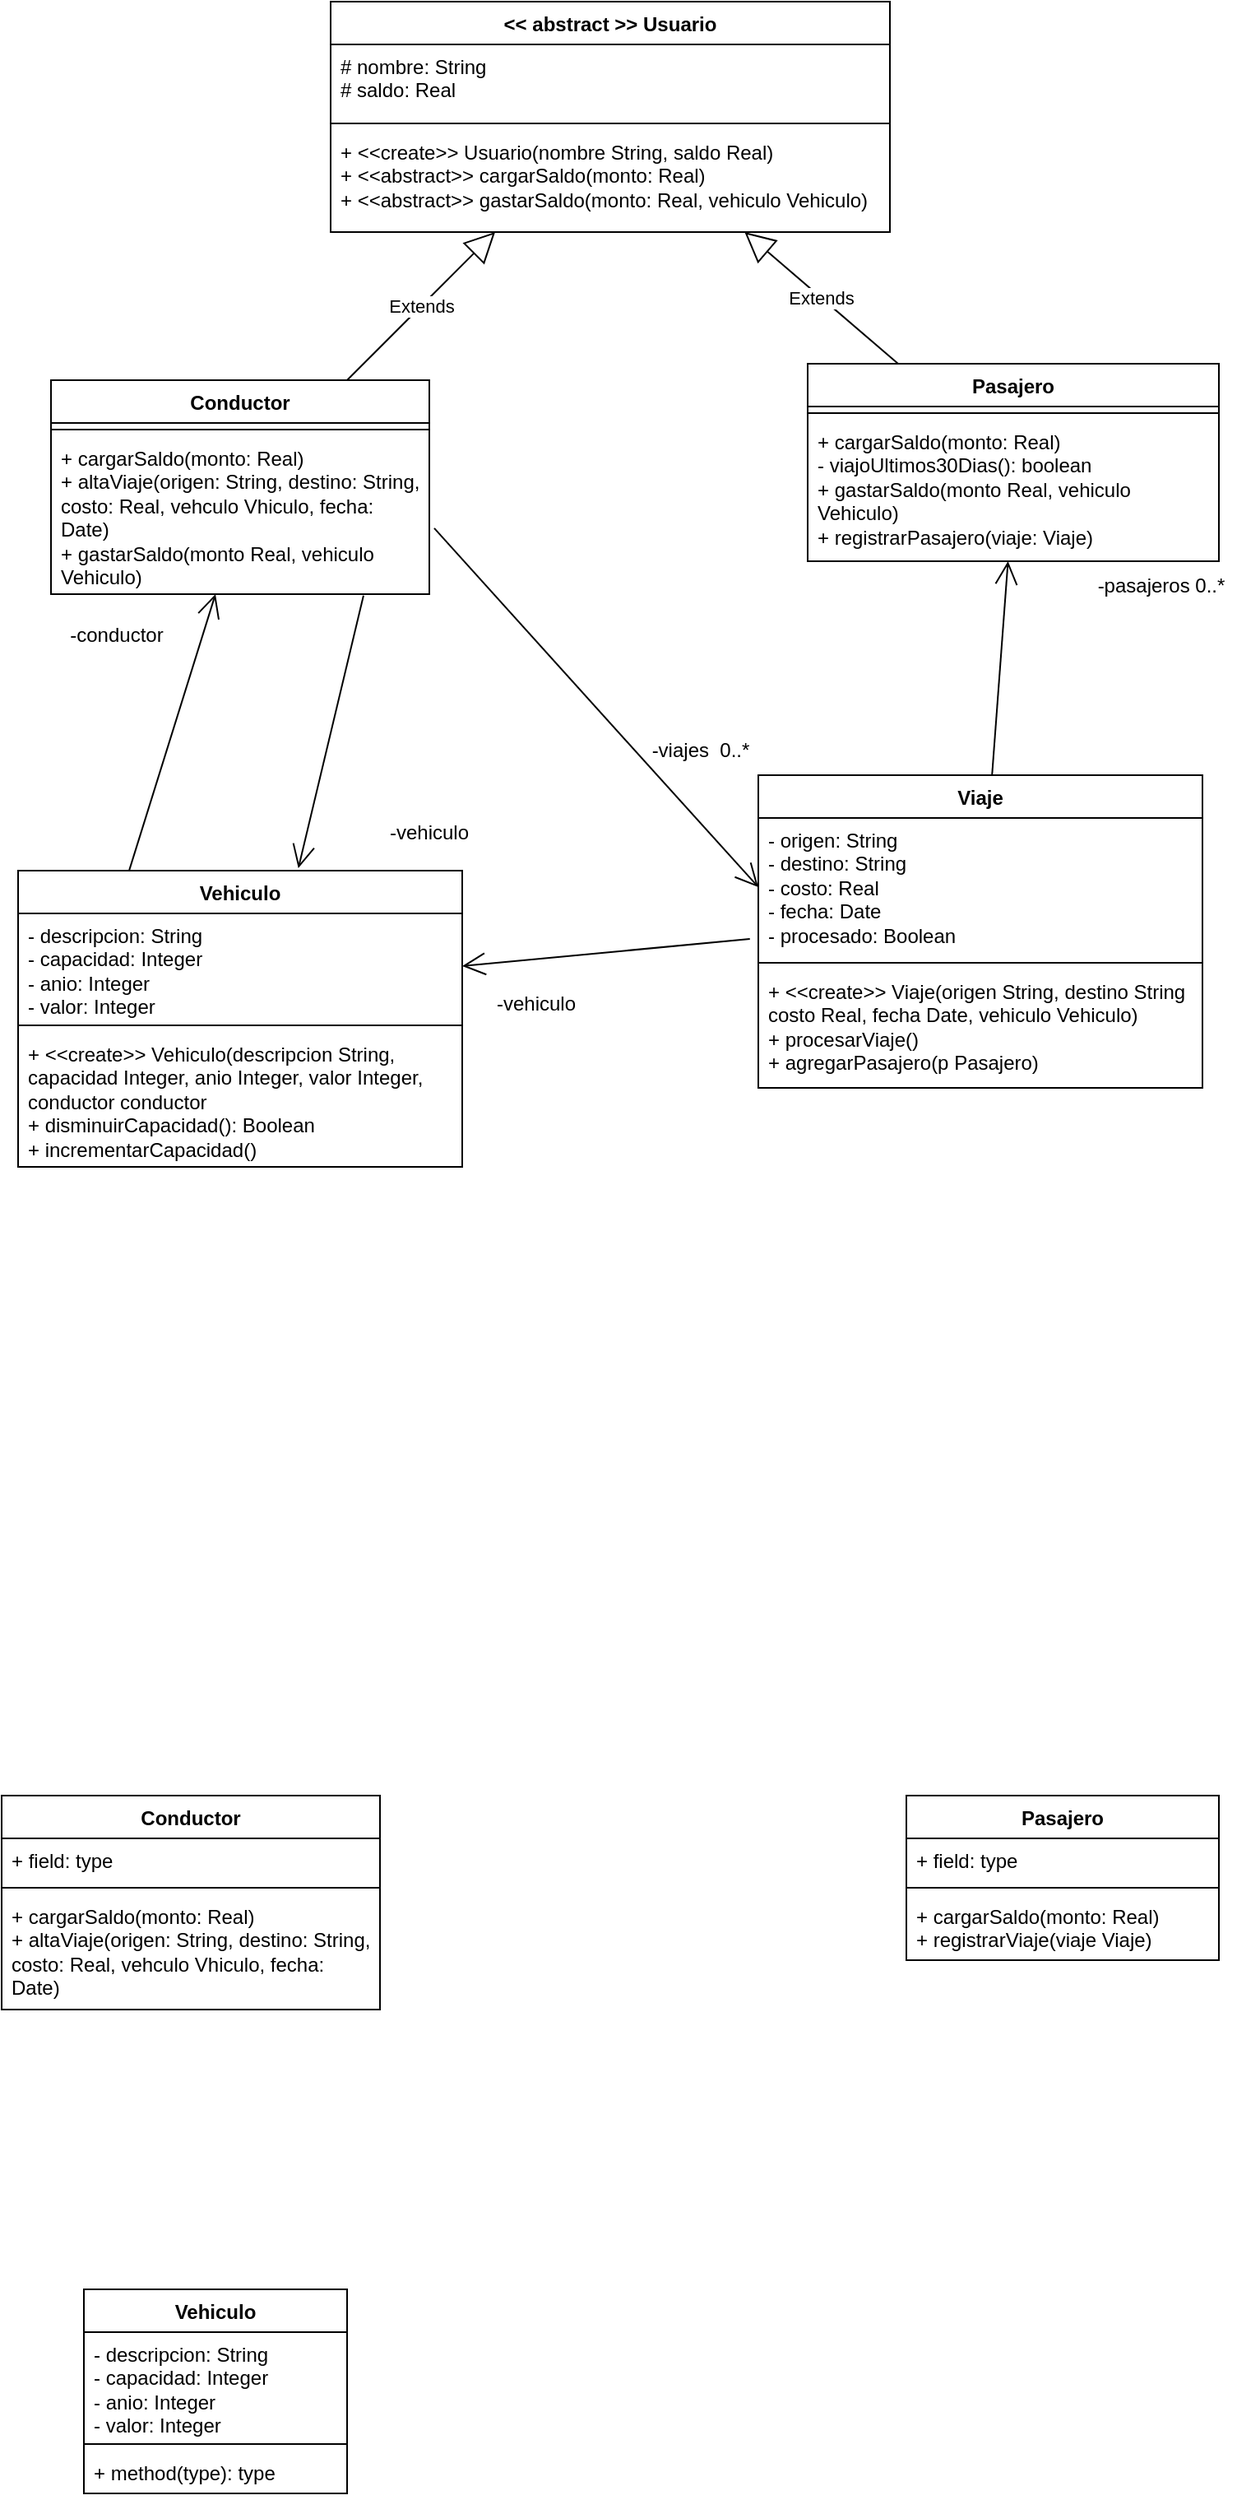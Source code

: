 <mxfile version="22.0.2" type="device">
  <diagram name="Página-1" id="4lRt9NVXJt5lLxU6CuSi">
    <mxGraphModel dx="1418" dy="1967" grid="1" gridSize="10" guides="1" tooltips="1" connect="1" arrows="1" fold="1" page="1" pageScale="1" pageWidth="827" pageHeight="1169" math="0" shadow="0">
      <root>
        <mxCell id="0" />
        <mxCell id="1" parent="0" />
        <mxCell id="7y21PCr8Px7Q1JNMyYst-1" value="&amp;lt;&amp;lt; abstract &amp;gt;&amp;gt; Usuario" style="swimlane;fontStyle=1;align=center;verticalAlign=top;childLayout=stackLayout;horizontal=1;startSize=26;horizontalStack=0;resizeParent=1;resizeParentMax=0;resizeLast=0;collapsible=1;marginBottom=0;whiteSpace=wrap;html=1;" parent="1" vertex="1">
          <mxGeometry x="220" y="-20" width="340" height="140" as="geometry" />
        </mxCell>
        <mxCell id="7y21PCr8Px7Q1JNMyYst-2" value="# nombre: String&lt;br&gt;# saldo: Real" style="text;strokeColor=none;fillColor=none;align=left;verticalAlign=top;spacingLeft=4;spacingRight=4;overflow=hidden;rotatable=0;points=[[0,0.5],[1,0.5]];portConstraint=eastwest;whiteSpace=wrap;html=1;" parent="7y21PCr8Px7Q1JNMyYst-1" vertex="1">
          <mxGeometry y="26" width="340" height="44" as="geometry" />
        </mxCell>
        <mxCell id="7y21PCr8Px7Q1JNMyYst-3" value="" style="line;strokeWidth=1;fillColor=none;align=left;verticalAlign=middle;spacingTop=-1;spacingLeft=3;spacingRight=3;rotatable=0;labelPosition=right;points=[];portConstraint=eastwest;strokeColor=inherit;" parent="7y21PCr8Px7Q1JNMyYst-1" vertex="1">
          <mxGeometry y="70" width="340" height="8" as="geometry" />
        </mxCell>
        <mxCell id="7y21PCr8Px7Q1JNMyYst-4" value="+ &amp;lt;&amp;lt;create&amp;gt;&amp;gt; Usuario(nombre String, saldo Real)&lt;br&gt;+ &amp;lt;&amp;lt;abstract&amp;gt;&amp;gt; cargarSaldo(monto: Real)&lt;br&gt;+ &amp;lt;&amp;lt;abstract&amp;gt;&amp;gt; gastarSaldo(monto: Real, vehiculo Vehiculo)" style="text;strokeColor=none;fillColor=none;align=left;verticalAlign=top;spacingLeft=4;spacingRight=4;overflow=hidden;rotatable=0;points=[[0,0.5],[1,0.5]];portConstraint=eastwest;whiteSpace=wrap;html=1;" parent="7y21PCr8Px7Q1JNMyYst-1" vertex="1">
          <mxGeometry y="78" width="340" height="62" as="geometry" />
        </mxCell>
        <mxCell id="7y21PCr8Px7Q1JNMyYst-5" value="Pasajero" style="swimlane;fontStyle=1;align=center;verticalAlign=top;childLayout=stackLayout;horizontal=1;startSize=26;horizontalStack=0;resizeParent=1;resizeParentMax=0;resizeLast=0;collapsible=1;marginBottom=0;whiteSpace=wrap;html=1;" parent="1" vertex="1">
          <mxGeometry x="510" y="200" width="250" height="120" as="geometry" />
        </mxCell>
        <mxCell id="7y21PCr8Px7Q1JNMyYst-7" value="" style="line;strokeWidth=1;fillColor=none;align=left;verticalAlign=middle;spacingTop=-1;spacingLeft=3;spacingRight=3;rotatable=0;labelPosition=right;points=[];portConstraint=eastwest;strokeColor=inherit;" parent="7y21PCr8Px7Q1JNMyYst-5" vertex="1">
          <mxGeometry y="26" width="250" height="8" as="geometry" />
        </mxCell>
        <mxCell id="7y21PCr8Px7Q1JNMyYst-8" value="+ cargarSaldo(monto: Real)&lt;br&gt;- viajoUltimos30Dias(): boolean&lt;br&gt;+ gastarSaldo(monto Real, vehiculo Vehiculo)&lt;br&gt;+ registrarPasajero(viaje: Viaje)" style="text;strokeColor=none;fillColor=none;align=left;verticalAlign=top;spacingLeft=4;spacingRight=4;overflow=hidden;rotatable=0;points=[[0,0.5],[1,0.5]];portConstraint=eastwest;whiteSpace=wrap;html=1;" parent="7y21PCr8Px7Q1JNMyYst-5" vertex="1">
          <mxGeometry y="34" width="250" height="86" as="geometry" />
        </mxCell>
        <mxCell id="7y21PCr8Px7Q1JNMyYst-9" value="Conductor" style="swimlane;fontStyle=1;align=center;verticalAlign=top;childLayout=stackLayout;horizontal=1;startSize=26;horizontalStack=0;resizeParent=1;resizeParentMax=0;resizeLast=0;collapsible=1;marginBottom=0;whiteSpace=wrap;html=1;" parent="1" vertex="1">
          <mxGeometry x="50" y="210" width="230" height="130" as="geometry" />
        </mxCell>
        <mxCell id="7y21PCr8Px7Q1JNMyYst-11" value="" style="line;strokeWidth=1;fillColor=none;align=left;verticalAlign=middle;spacingTop=-1;spacingLeft=3;spacingRight=3;rotatable=0;labelPosition=right;points=[];portConstraint=eastwest;strokeColor=inherit;" parent="7y21PCr8Px7Q1JNMyYst-9" vertex="1">
          <mxGeometry y="26" width="230" height="8" as="geometry" />
        </mxCell>
        <mxCell id="7y21PCr8Px7Q1JNMyYst-12" value="+ cargarSaldo(monto: Real)&lt;br&gt;+ altaViaje(origen: String, destino: String, costo: Real, vehculo Vhiculo, fecha: Date)&lt;br&gt;+ gastarSaldo(monto Real, vehiculo Vehiculo)" style="text;strokeColor=none;fillColor=none;align=left;verticalAlign=top;spacingLeft=4;spacingRight=4;overflow=hidden;rotatable=0;points=[[0,0.5],[1,0.5]];portConstraint=eastwest;whiteSpace=wrap;html=1;" parent="7y21PCr8Px7Q1JNMyYst-9" vertex="1">
          <mxGeometry y="34" width="230" height="96" as="geometry" />
        </mxCell>
        <mxCell id="7y21PCr8Px7Q1JNMyYst-18" value="Extends" style="endArrow=block;endSize=16;endFill=0;html=1;rounded=0;" parent="1" source="7y21PCr8Px7Q1JNMyYst-5" target="7y21PCr8Px7Q1JNMyYst-1" edge="1">
          <mxGeometry width="160" relative="1" as="geometry">
            <mxPoint x="400" y="410" as="sourcePoint" />
            <mxPoint x="560" y="410" as="targetPoint" />
          </mxGeometry>
        </mxCell>
        <mxCell id="7y21PCr8Px7Q1JNMyYst-19" value="Extends" style="endArrow=block;endSize=16;endFill=0;html=1;rounded=0;" parent="1" source="7y21PCr8Px7Q1JNMyYst-9" target="7y21PCr8Px7Q1JNMyYst-1" edge="1">
          <mxGeometry width="160" relative="1" as="geometry">
            <mxPoint x="100" y="190" as="sourcePoint" />
            <mxPoint x="280" y="180" as="targetPoint" />
          </mxGeometry>
        </mxCell>
        <mxCell id="7y21PCr8Px7Q1JNMyYst-21" value="-vehiculo" style="text;strokeColor=none;align=center;fillColor=none;html=1;verticalAlign=middle;whiteSpace=wrap;rounded=0;" parent="1" vertex="1">
          <mxGeometry x="250" y="470" width="60" height="30" as="geometry" />
        </mxCell>
        <mxCell id="7y21PCr8Px7Q1JNMyYst-23" value="-conductor" style="text;strokeColor=none;align=center;fillColor=none;html=1;verticalAlign=middle;whiteSpace=wrap;rounded=0;" parent="1" vertex="1">
          <mxGeometry x="60" y="350" width="60" height="30" as="geometry" />
        </mxCell>
        <mxCell id="7y21PCr8Px7Q1JNMyYst-24" value="" style="endArrow=open;endFill=1;endSize=12;html=1;rounded=0;entryX=0.631;entryY=-0.008;entryDx=0;entryDy=0;entryPerimeter=0;exitX=0.826;exitY=1.009;exitDx=0;exitDy=0;exitPerimeter=0;" parent="1" target="-EJVZnU5p1edmBuZfjcL-1" edge="1" source="7y21PCr8Px7Q1JNMyYst-12">
          <mxGeometry width="160" relative="1" as="geometry">
            <mxPoint x="230" y="350" as="sourcePoint" />
            <mxPoint x="215" y="500" as="targetPoint" />
            <Array as="points" />
          </mxGeometry>
        </mxCell>
        <mxCell id="7y21PCr8Px7Q1JNMyYst-25" value="Viaje" style="swimlane;fontStyle=1;align=center;verticalAlign=top;childLayout=stackLayout;horizontal=1;startSize=26;horizontalStack=0;resizeParent=1;resizeParentMax=0;resizeLast=0;collapsible=1;marginBottom=0;whiteSpace=wrap;html=1;" parent="1" vertex="1">
          <mxGeometry x="480" y="450" width="270" height="190" as="geometry" />
        </mxCell>
        <mxCell id="7y21PCr8Px7Q1JNMyYst-26" value="- origen: String&lt;br&gt;- destino: String&lt;br&gt;- costo: Real&lt;br&gt;- fecha: Date&lt;br&gt;- procesado: Boolean" style="text;strokeColor=none;fillColor=none;align=left;verticalAlign=top;spacingLeft=4;spacingRight=4;overflow=hidden;rotatable=0;points=[[0,0.5],[1,0.5]];portConstraint=eastwest;whiteSpace=wrap;html=1;" parent="7y21PCr8Px7Q1JNMyYst-25" vertex="1">
          <mxGeometry y="26" width="270" height="84" as="geometry" />
        </mxCell>
        <mxCell id="7y21PCr8Px7Q1JNMyYst-27" value="" style="line;strokeWidth=1;fillColor=none;align=left;verticalAlign=middle;spacingTop=-1;spacingLeft=3;spacingRight=3;rotatable=0;labelPosition=right;points=[];portConstraint=eastwest;strokeColor=inherit;" parent="7y21PCr8Px7Q1JNMyYst-25" vertex="1">
          <mxGeometry y="110" width="270" height="8" as="geometry" />
        </mxCell>
        <mxCell id="7y21PCr8Px7Q1JNMyYst-28" value="+ &amp;lt;&amp;lt;create&amp;gt;&amp;gt; Viaje(origen String, destino String costo Real, fecha Date, vehiculo Vehiculo)&lt;br&gt;+ procesarViaje()&lt;br&gt;+ agregarPasajero(p Pasajero)" style="text;strokeColor=none;fillColor=none;align=left;verticalAlign=top;spacingLeft=4;spacingRight=4;overflow=hidden;rotatable=0;points=[[0,0.5],[1,0.5]];portConstraint=eastwest;whiteSpace=wrap;html=1;" parent="7y21PCr8Px7Q1JNMyYst-25" vertex="1">
          <mxGeometry y="118" width="270" height="72" as="geometry" />
        </mxCell>
        <mxCell id="7y21PCr8Px7Q1JNMyYst-30" value="" style="endArrow=open;endFill=1;endSize=12;html=1;rounded=0;exitX=1.013;exitY=0.583;exitDx=0;exitDy=0;exitPerimeter=0;entryX=0;entryY=0.5;entryDx=0;entryDy=0;" parent="1" source="7y21PCr8Px7Q1JNMyYst-12" target="7y21PCr8Px7Q1JNMyYst-26" edge="1">
          <mxGeometry width="160" relative="1" as="geometry">
            <mxPoint x="430" y="280" as="sourcePoint" />
            <mxPoint x="430" y="424" as="targetPoint" />
          </mxGeometry>
        </mxCell>
        <mxCell id="7y21PCr8Px7Q1JNMyYst-31" value="-viajes&amp;nbsp; 0..*" style="text;strokeColor=none;align=center;fillColor=none;html=1;verticalAlign=middle;whiteSpace=wrap;rounded=0;" parent="1" vertex="1">
          <mxGeometry x="400" y="420" width="90" height="30" as="geometry" />
        </mxCell>
        <mxCell id="7y21PCr8Px7Q1JNMyYst-35" value="" style="endArrow=open;endFill=1;endSize=12;html=1;rounded=0;" parent="1" source="7y21PCr8Px7Q1JNMyYst-25" target="7y21PCr8Px7Q1JNMyYst-8" edge="1">
          <mxGeometry width="160" relative="1" as="geometry">
            <mxPoint x="300" y="390" as="sourcePoint" />
            <mxPoint x="460" y="390" as="targetPoint" />
          </mxGeometry>
        </mxCell>
        <mxCell id="7y21PCr8Px7Q1JNMyYst-36" value="-pasajeros 0..*" style="text;strokeColor=none;align=center;fillColor=none;html=1;verticalAlign=middle;whiteSpace=wrap;rounded=0;" parent="1" vertex="1">
          <mxGeometry x="680" y="320" width="90" height="30" as="geometry" />
        </mxCell>
        <mxCell id="7y21PCr8Px7Q1JNMyYst-37" value="" style="endArrow=open;endFill=1;endSize=12;html=1;rounded=0;entryX=1;entryY=0.5;entryDx=0;entryDy=0;exitX=-0.019;exitY=0.875;exitDx=0;exitDy=0;exitPerimeter=0;" parent="1" source="7y21PCr8Px7Q1JNMyYst-26" target="-EJVZnU5p1edmBuZfjcL-2" edge="1">
          <mxGeometry width="160" relative="1" as="geometry">
            <mxPoint x="550" y="765" as="sourcePoint" />
            <mxPoint x="340" y="574" as="targetPoint" />
          </mxGeometry>
        </mxCell>
        <mxCell id="7y21PCr8Px7Q1JNMyYst-43" value="" style="endArrow=open;endFill=1;endSize=12;html=1;rounded=0;exitX=0.25;exitY=0;exitDx=0;exitDy=0;" parent="1" source="-EJVZnU5p1edmBuZfjcL-1" target="7y21PCr8Px7Q1JNMyYst-12" edge="1">
          <mxGeometry width="160" relative="1" as="geometry">
            <mxPoint x="139.1" y="501.96" as="sourcePoint" />
            <mxPoint x="139" y="320" as="targetPoint" />
          </mxGeometry>
        </mxCell>
        <mxCell id="7y21PCr8Px7Q1JNMyYst-44" value="Pasajero" style="swimlane;fontStyle=1;align=center;verticalAlign=top;childLayout=stackLayout;horizontal=1;startSize=26;horizontalStack=0;resizeParent=1;resizeParentMax=0;resizeLast=0;collapsible=1;marginBottom=0;whiteSpace=wrap;html=1;" parent="1" vertex="1">
          <mxGeometry x="570" y="1070" width="190" height="100" as="geometry" />
        </mxCell>
        <mxCell id="7y21PCr8Px7Q1JNMyYst-45" value="+ field: type" style="text;strokeColor=none;fillColor=none;align=left;verticalAlign=top;spacingLeft=4;spacingRight=4;overflow=hidden;rotatable=0;points=[[0,0.5],[1,0.5]];portConstraint=eastwest;whiteSpace=wrap;html=1;" parent="7y21PCr8Px7Q1JNMyYst-44" vertex="1">
          <mxGeometry y="26" width="190" height="26" as="geometry" />
        </mxCell>
        <mxCell id="7y21PCr8Px7Q1JNMyYst-46" value="" style="line;strokeWidth=1;fillColor=none;align=left;verticalAlign=middle;spacingTop=-1;spacingLeft=3;spacingRight=3;rotatable=0;labelPosition=right;points=[];portConstraint=eastwest;strokeColor=inherit;" parent="7y21PCr8Px7Q1JNMyYst-44" vertex="1">
          <mxGeometry y="52" width="190" height="8" as="geometry" />
        </mxCell>
        <mxCell id="7y21PCr8Px7Q1JNMyYst-47" value="+ cargarSaldo(monto: Real)&lt;br&gt;+ registrarViaje(viaje Viaje)" style="text;strokeColor=none;fillColor=none;align=left;verticalAlign=top;spacingLeft=4;spacingRight=4;overflow=hidden;rotatable=0;points=[[0,0.5],[1,0.5]];portConstraint=eastwest;whiteSpace=wrap;html=1;" parent="7y21PCr8Px7Q1JNMyYst-44" vertex="1">
          <mxGeometry y="60" width="190" height="40" as="geometry" />
        </mxCell>
        <mxCell id="7y21PCr8Px7Q1JNMyYst-48" value="Conductor" style="swimlane;fontStyle=1;align=center;verticalAlign=top;childLayout=stackLayout;horizontal=1;startSize=26;horizontalStack=0;resizeParent=1;resizeParentMax=0;resizeLast=0;collapsible=1;marginBottom=0;whiteSpace=wrap;html=1;" parent="1" vertex="1">
          <mxGeometry x="20" y="1070" width="230" height="130" as="geometry" />
        </mxCell>
        <mxCell id="7y21PCr8Px7Q1JNMyYst-49" value="+ field: type" style="text;strokeColor=none;fillColor=none;align=left;verticalAlign=top;spacingLeft=4;spacingRight=4;overflow=hidden;rotatable=0;points=[[0,0.5],[1,0.5]];portConstraint=eastwest;whiteSpace=wrap;html=1;" parent="7y21PCr8Px7Q1JNMyYst-48" vertex="1">
          <mxGeometry y="26" width="230" height="26" as="geometry" />
        </mxCell>
        <mxCell id="7y21PCr8Px7Q1JNMyYst-50" value="" style="line;strokeWidth=1;fillColor=none;align=left;verticalAlign=middle;spacingTop=-1;spacingLeft=3;spacingRight=3;rotatable=0;labelPosition=right;points=[];portConstraint=eastwest;strokeColor=inherit;" parent="7y21PCr8Px7Q1JNMyYst-48" vertex="1">
          <mxGeometry y="52" width="230" height="8" as="geometry" />
        </mxCell>
        <mxCell id="7y21PCr8Px7Q1JNMyYst-51" value="+ cargarSaldo(monto: Real)&lt;br&gt;+ altaViaje(origen: String, destino: String, costo: Real, vehculo Vhiculo, fecha: Date)" style="text;strokeColor=none;fillColor=none;align=left;verticalAlign=top;spacingLeft=4;spacingRight=4;overflow=hidden;rotatable=0;points=[[0,0.5],[1,0.5]];portConstraint=eastwest;whiteSpace=wrap;html=1;" parent="7y21PCr8Px7Q1JNMyYst-48" vertex="1">
          <mxGeometry y="60" width="230" height="70" as="geometry" />
        </mxCell>
        <mxCell id="7y21PCr8Px7Q1JNMyYst-52" value="Vehiculo" style="swimlane;fontStyle=1;align=center;verticalAlign=top;childLayout=stackLayout;horizontal=1;startSize=26;horizontalStack=0;resizeParent=1;resizeParentMax=0;resizeLast=0;collapsible=1;marginBottom=0;whiteSpace=wrap;html=1;" parent="1" vertex="1">
          <mxGeometry x="70" y="1370" width="160" height="124" as="geometry" />
        </mxCell>
        <mxCell id="7y21PCr8Px7Q1JNMyYst-53" value="- descripcion: String&lt;br&gt;- capacidad: Integer&lt;br&gt;- anio: Integer&lt;br&gt;- valor: Integer" style="text;strokeColor=none;fillColor=none;align=left;verticalAlign=top;spacingLeft=4;spacingRight=4;overflow=hidden;rotatable=0;points=[[0,0.5],[1,0.5]];portConstraint=eastwest;whiteSpace=wrap;html=1;" parent="7y21PCr8Px7Q1JNMyYst-52" vertex="1">
          <mxGeometry y="26" width="160" height="64" as="geometry" />
        </mxCell>
        <mxCell id="7y21PCr8Px7Q1JNMyYst-54" value="" style="line;strokeWidth=1;fillColor=none;align=left;verticalAlign=middle;spacingTop=-1;spacingLeft=3;spacingRight=3;rotatable=0;labelPosition=right;points=[];portConstraint=eastwest;strokeColor=inherit;" parent="7y21PCr8Px7Q1JNMyYst-52" vertex="1">
          <mxGeometry y="90" width="160" height="8" as="geometry" />
        </mxCell>
        <mxCell id="7y21PCr8Px7Q1JNMyYst-55" value="+ method(type): type" style="text;strokeColor=none;fillColor=none;align=left;verticalAlign=top;spacingLeft=4;spacingRight=4;overflow=hidden;rotatable=0;points=[[0,0.5],[1,0.5]];portConstraint=eastwest;whiteSpace=wrap;html=1;" parent="7y21PCr8Px7Q1JNMyYst-52" vertex="1">
          <mxGeometry y="98" width="160" height="26" as="geometry" />
        </mxCell>
        <mxCell id="-EJVZnU5p1edmBuZfjcL-1" value="Vehiculo" style="swimlane;fontStyle=1;align=center;verticalAlign=top;childLayout=stackLayout;horizontal=1;startSize=26;horizontalStack=0;resizeParent=1;resizeParentMax=0;resizeLast=0;collapsible=1;marginBottom=0;whiteSpace=wrap;html=1;" parent="1" vertex="1">
          <mxGeometry x="30" y="508" width="270" height="180" as="geometry" />
        </mxCell>
        <mxCell id="-EJVZnU5p1edmBuZfjcL-2" value="- descripcion: String&lt;br&gt;- capacidad: Integer&lt;br&gt;- anio: Integer&lt;br&gt;- valor: Integer" style="text;strokeColor=none;fillColor=none;align=left;verticalAlign=top;spacingLeft=4;spacingRight=4;overflow=hidden;rotatable=0;points=[[0,0.5],[1,0.5]];portConstraint=eastwest;whiteSpace=wrap;html=1;" parent="-EJVZnU5p1edmBuZfjcL-1" vertex="1">
          <mxGeometry y="26" width="270" height="64" as="geometry" />
        </mxCell>
        <mxCell id="-EJVZnU5p1edmBuZfjcL-3" value="" style="line;strokeWidth=1;fillColor=none;align=left;verticalAlign=middle;spacingTop=-1;spacingLeft=3;spacingRight=3;rotatable=0;labelPosition=right;points=[];portConstraint=eastwest;strokeColor=inherit;" parent="-EJVZnU5p1edmBuZfjcL-1" vertex="1">
          <mxGeometry y="90" width="270" height="8" as="geometry" />
        </mxCell>
        <mxCell id="-EJVZnU5p1edmBuZfjcL-4" value="+ &amp;lt;&amp;lt;create&amp;gt;&amp;gt; Vehiculo(descripcion String, capacidad Integer, anio Integer, valor Integer, conductor conductor&lt;br&gt;+ disminuirCapacidad(): Boolean&lt;br&gt;+ incrementarCapacidad()" style="text;strokeColor=none;fillColor=none;align=left;verticalAlign=top;spacingLeft=4;spacingRight=4;overflow=hidden;rotatable=0;points=[[0,0.5],[1,0.5]];portConstraint=eastwest;whiteSpace=wrap;html=1;" parent="-EJVZnU5p1edmBuZfjcL-1" vertex="1">
          <mxGeometry y="98" width="270" height="82" as="geometry" />
        </mxCell>
        <mxCell id="-EJVZnU5p1edmBuZfjcL-8" value="-vehiculo" style="text;strokeColor=none;align=center;fillColor=none;html=1;verticalAlign=middle;whiteSpace=wrap;rounded=0;" parent="1" vertex="1">
          <mxGeometry x="315" y="574" width="60" height="30" as="geometry" />
        </mxCell>
      </root>
    </mxGraphModel>
  </diagram>
</mxfile>
